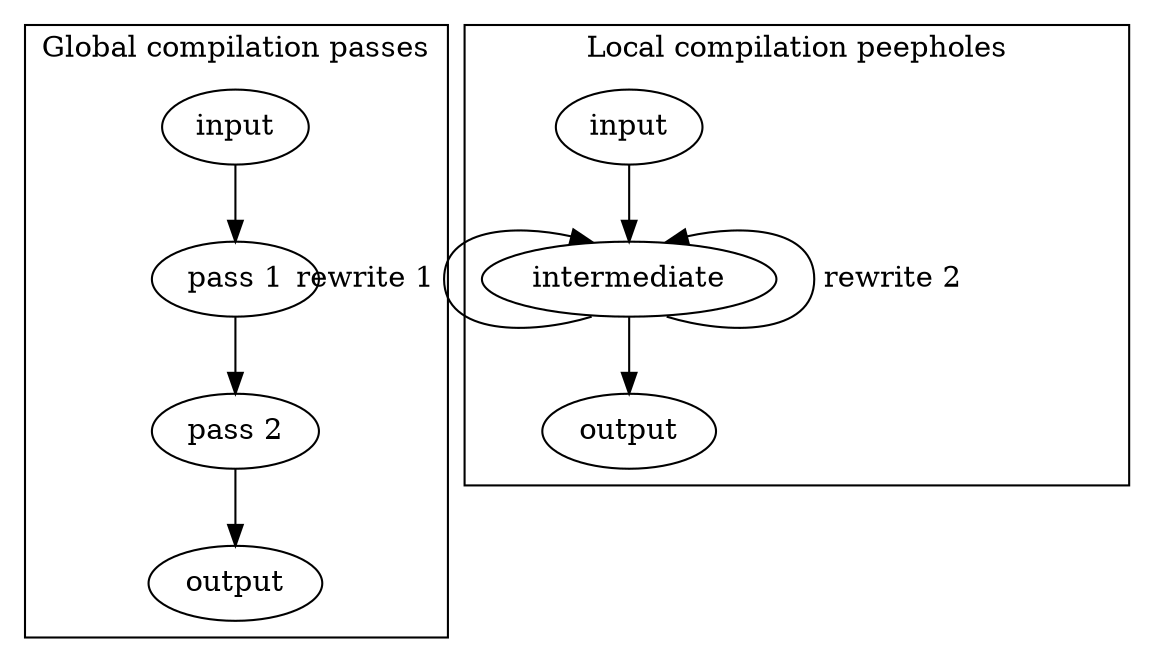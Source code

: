 digraph G {
    newrank=true;
    rankdir="TD";

    subgraph cluster_passes {
        label = "Global compilation passes";

        A [label="input"]
        B [label="pass 1"]
        C [label="pass 2"]
        D [label="output"]

        A -> B;
        B -> C;
        C -> D;
    }
    subgraph cluster_peepholes {
        label = "Local compilation peepholes";

        X1 [style="invis"]
        X2 [style="invis"]
        X1 -> X2 [style="invis"]

        X [label="input"]
        Y [label="intermediate"]
        Z [label="output"]

        X -> Y;
        Y:sw -> Y:nw [label="rewrite 1 "];
        Y:se -> Y:ne [label=" rewrite 2"];
        Y -> Z;
    }
}
